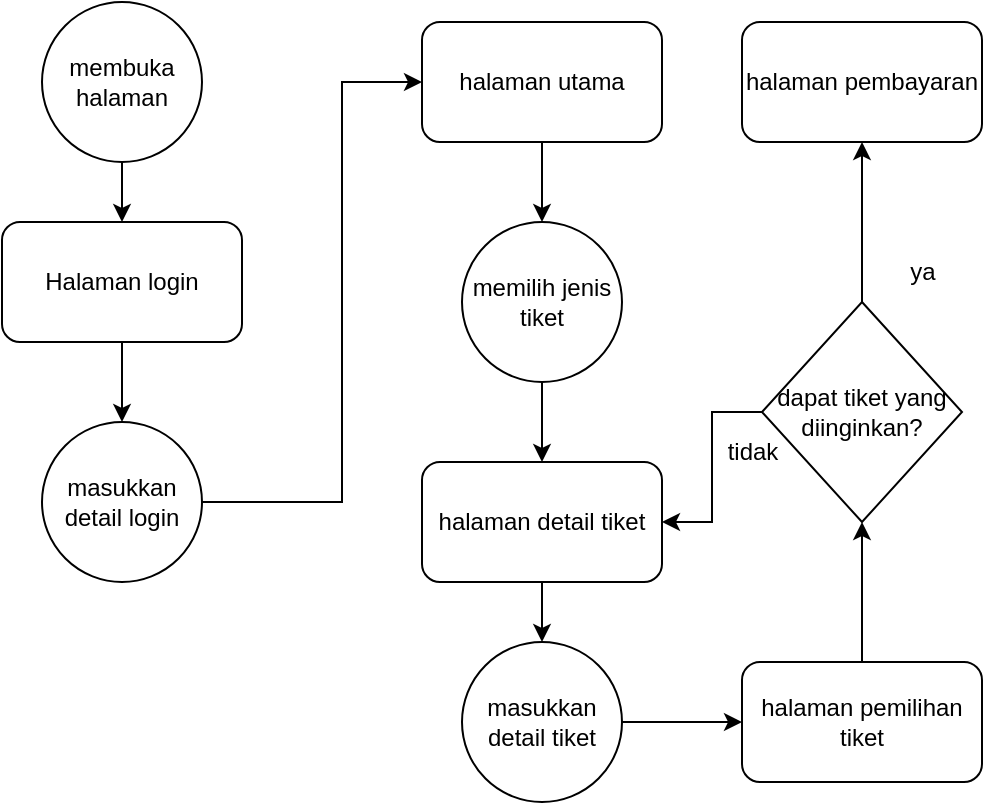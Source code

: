 <mxfile version="21.3.3" type="github">
  <diagram name="Halaman-1" id="8IqEHyIYtQvtPBGsfq4N">
    <mxGraphModel dx="1050" dy="596" grid="1" gridSize="10" guides="1" tooltips="1" connect="1" arrows="1" fold="1" page="1" pageScale="1" pageWidth="827" pageHeight="1169" math="0" shadow="0">
      <root>
        <mxCell id="0" />
        <mxCell id="1" parent="0" />
        <mxCell id="nsVbppAl6y2Ixf6jTRrW-8" value="" style="edgeStyle=orthogonalEdgeStyle;rounded=0;orthogonalLoop=1;jettySize=auto;html=1;" edge="1" parent="1" source="nsVbppAl6y2Ixf6jTRrW-3" target="nsVbppAl6y2Ixf6jTRrW-7">
          <mxGeometry relative="1" as="geometry" />
        </mxCell>
        <mxCell id="nsVbppAl6y2Ixf6jTRrW-3" value="Halaman login" style="rounded=1;whiteSpace=wrap;html=1;" vertex="1" parent="1">
          <mxGeometry x="50" y="170" width="120" height="60" as="geometry" />
        </mxCell>
        <mxCell id="nsVbppAl6y2Ixf6jTRrW-6" value="" style="edgeStyle=orthogonalEdgeStyle;rounded=0;orthogonalLoop=1;jettySize=auto;html=1;" edge="1" parent="1" source="nsVbppAl6y2Ixf6jTRrW-4" target="nsVbppAl6y2Ixf6jTRrW-3">
          <mxGeometry relative="1" as="geometry" />
        </mxCell>
        <mxCell id="nsVbppAl6y2Ixf6jTRrW-4" value="membuka halaman" style="ellipse;whiteSpace=wrap;html=1;aspect=fixed;" vertex="1" parent="1">
          <mxGeometry x="70" y="60" width="80" height="80" as="geometry" />
        </mxCell>
        <mxCell id="nsVbppAl6y2Ixf6jTRrW-19" value="" style="edgeStyle=orthogonalEdgeStyle;rounded=0;orthogonalLoop=1;jettySize=auto;html=1;" edge="1" parent="1" source="nsVbppAl6y2Ixf6jTRrW-5" target="nsVbppAl6y2Ixf6jTRrW-13">
          <mxGeometry relative="1" as="geometry" />
        </mxCell>
        <mxCell id="nsVbppAl6y2Ixf6jTRrW-23" value="" style="edgeStyle=orthogonalEdgeStyle;rounded=0;orthogonalLoop=1;jettySize=auto;html=1;" edge="1" parent="1" source="nsVbppAl6y2Ixf6jTRrW-5" target="nsVbppAl6y2Ixf6jTRrW-22">
          <mxGeometry relative="1" as="geometry" />
        </mxCell>
        <mxCell id="nsVbppAl6y2Ixf6jTRrW-5" value="dapat tiket yang diinginkan?" style="rhombus;whiteSpace=wrap;html=1;" vertex="1" parent="1">
          <mxGeometry x="430" y="210" width="100" height="110" as="geometry" />
        </mxCell>
        <mxCell id="nsVbppAl6y2Ixf6jTRrW-10" style="edgeStyle=orthogonalEdgeStyle;rounded=0;orthogonalLoop=1;jettySize=auto;html=1;" edge="1" parent="1" source="nsVbppAl6y2Ixf6jTRrW-7" target="nsVbppAl6y2Ixf6jTRrW-9">
          <mxGeometry relative="1" as="geometry">
            <Array as="points">
              <mxPoint x="220" y="310" />
              <mxPoint x="220" y="100" />
            </Array>
          </mxGeometry>
        </mxCell>
        <mxCell id="nsVbppAl6y2Ixf6jTRrW-7" value="masukkan detail login" style="ellipse;whiteSpace=wrap;html=1;aspect=fixed;" vertex="1" parent="1">
          <mxGeometry x="70" y="270" width="80" height="80" as="geometry" />
        </mxCell>
        <mxCell id="nsVbppAl6y2Ixf6jTRrW-12" value="" style="edgeStyle=orthogonalEdgeStyle;rounded=0;orthogonalLoop=1;jettySize=auto;html=1;" edge="1" parent="1" source="nsVbppAl6y2Ixf6jTRrW-9" target="nsVbppAl6y2Ixf6jTRrW-11">
          <mxGeometry relative="1" as="geometry" />
        </mxCell>
        <mxCell id="nsVbppAl6y2Ixf6jTRrW-9" value="halaman utama" style="rounded=1;whiteSpace=wrap;html=1;" vertex="1" parent="1">
          <mxGeometry x="260" y="70" width="120" height="60" as="geometry" />
        </mxCell>
        <mxCell id="nsVbppAl6y2Ixf6jTRrW-14" value="" style="edgeStyle=orthogonalEdgeStyle;rounded=0;orthogonalLoop=1;jettySize=auto;html=1;" edge="1" parent="1" source="nsVbppAl6y2Ixf6jTRrW-11" target="nsVbppAl6y2Ixf6jTRrW-13">
          <mxGeometry relative="1" as="geometry" />
        </mxCell>
        <mxCell id="nsVbppAl6y2Ixf6jTRrW-11" value="memilih jenis tiket" style="ellipse;whiteSpace=wrap;html=1;aspect=fixed;" vertex="1" parent="1">
          <mxGeometry x="280" y="170" width="80" height="80" as="geometry" />
        </mxCell>
        <mxCell id="nsVbppAl6y2Ixf6jTRrW-16" value="" style="edgeStyle=orthogonalEdgeStyle;rounded=0;orthogonalLoop=1;jettySize=auto;html=1;" edge="1" parent="1" source="nsVbppAl6y2Ixf6jTRrW-13" target="nsVbppAl6y2Ixf6jTRrW-15">
          <mxGeometry relative="1" as="geometry" />
        </mxCell>
        <mxCell id="nsVbppAl6y2Ixf6jTRrW-13" value="halaman detail tiket" style="rounded=1;whiteSpace=wrap;html=1;" vertex="1" parent="1">
          <mxGeometry x="260" y="290" width="120" height="60" as="geometry" />
        </mxCell>
        <mxCell id="nsVbppAl6y2Ixf6jTRrW-18" value="" style="edgeStyle=orthogonalEdgeStyle;rounded=0;orthogonalLoop=1;jettySize=auto;html=1;" edge="1" parent="1" source="nsVbppAl6y2Ixf6jTRrW-15" target="nsVbppAl6y2Ixf6jTRrW-17">
          <mxGeometry relative="1" as="geometry" />
        </mxCell>
        <mxCell id="nsVbppAl6y2Ixf6jTRrW-15" value="masukkan detail tiket" style="ellipse;whiteSpace=wrap;html=1;aspect=fixed;" vertex="1" parent="1">
          <mxGeometry x="280" y="380" width="80" height="80" as="geometry" />
        </mxCell>
        <mxCell id="nsVbppAl6y2Ixf6jTRrW-20" value="" style="edgeStyle=orthogonalEdgeStyle;rounded=0;orthogonalLoop=1;jettySize=auto;html=1;" edge="1" parent="1" source="nsVbppAl6y2Ixf6jTRrW-17" target="nsVbppAl6y2Ixf6jTRrW-5">
          <mxGeometry relative="1" as="geometry" />
        </mxCell>
        <mxCell id="nsVbppAl6y2Ixf6jTRrW-17" value="halaman pemilihan tiket" style="rounded=1;whiteSpace=wrap;html=1;" vertex="1" parent="1">
          <mxGeometry x="420" y="390" width="120" height="60" as="geometry" />
        </mxCell>
        <mxCell id="nsVbppAl6y2Ixf6jTRrW-21" value="tidak" style="text;html=1;align=center;verticalAlign=middle;resizable=0;points=[];autosize=1;strokeColor=none;fillColor=none;" vertex="1" parent="1">
          <mxGeometry x="400" y="270" width="50" height="30" as="geometry" />
        </mxCell>
        <mxCell id="nsVbppAl6y2Ixf6jTRrW-22" value="halaman pembayaran" style="rounded=1;whiteSpace=wrap;html=1;" vertex="1" parent="1">
          <mxGeometry x="420" y="70" width="120" height="60" as="geometry" />
        </mxCell>
        <mxCell id="nsVbppAl6y2Ixf6jTRrW-24" value="ya" style="text;html=1;align=center;verticalAlign=middle;resizable=0;points=[];autosize=1;strokeColor=none;fillColor=none;" vertex="1" parent="1">
          <mxGeometry x="490" y="180" width="40" height="30" as="geometry" />
        </mxCell>
      </root>
    </mxGraphModel>
  </diagram>
</mxfile>
